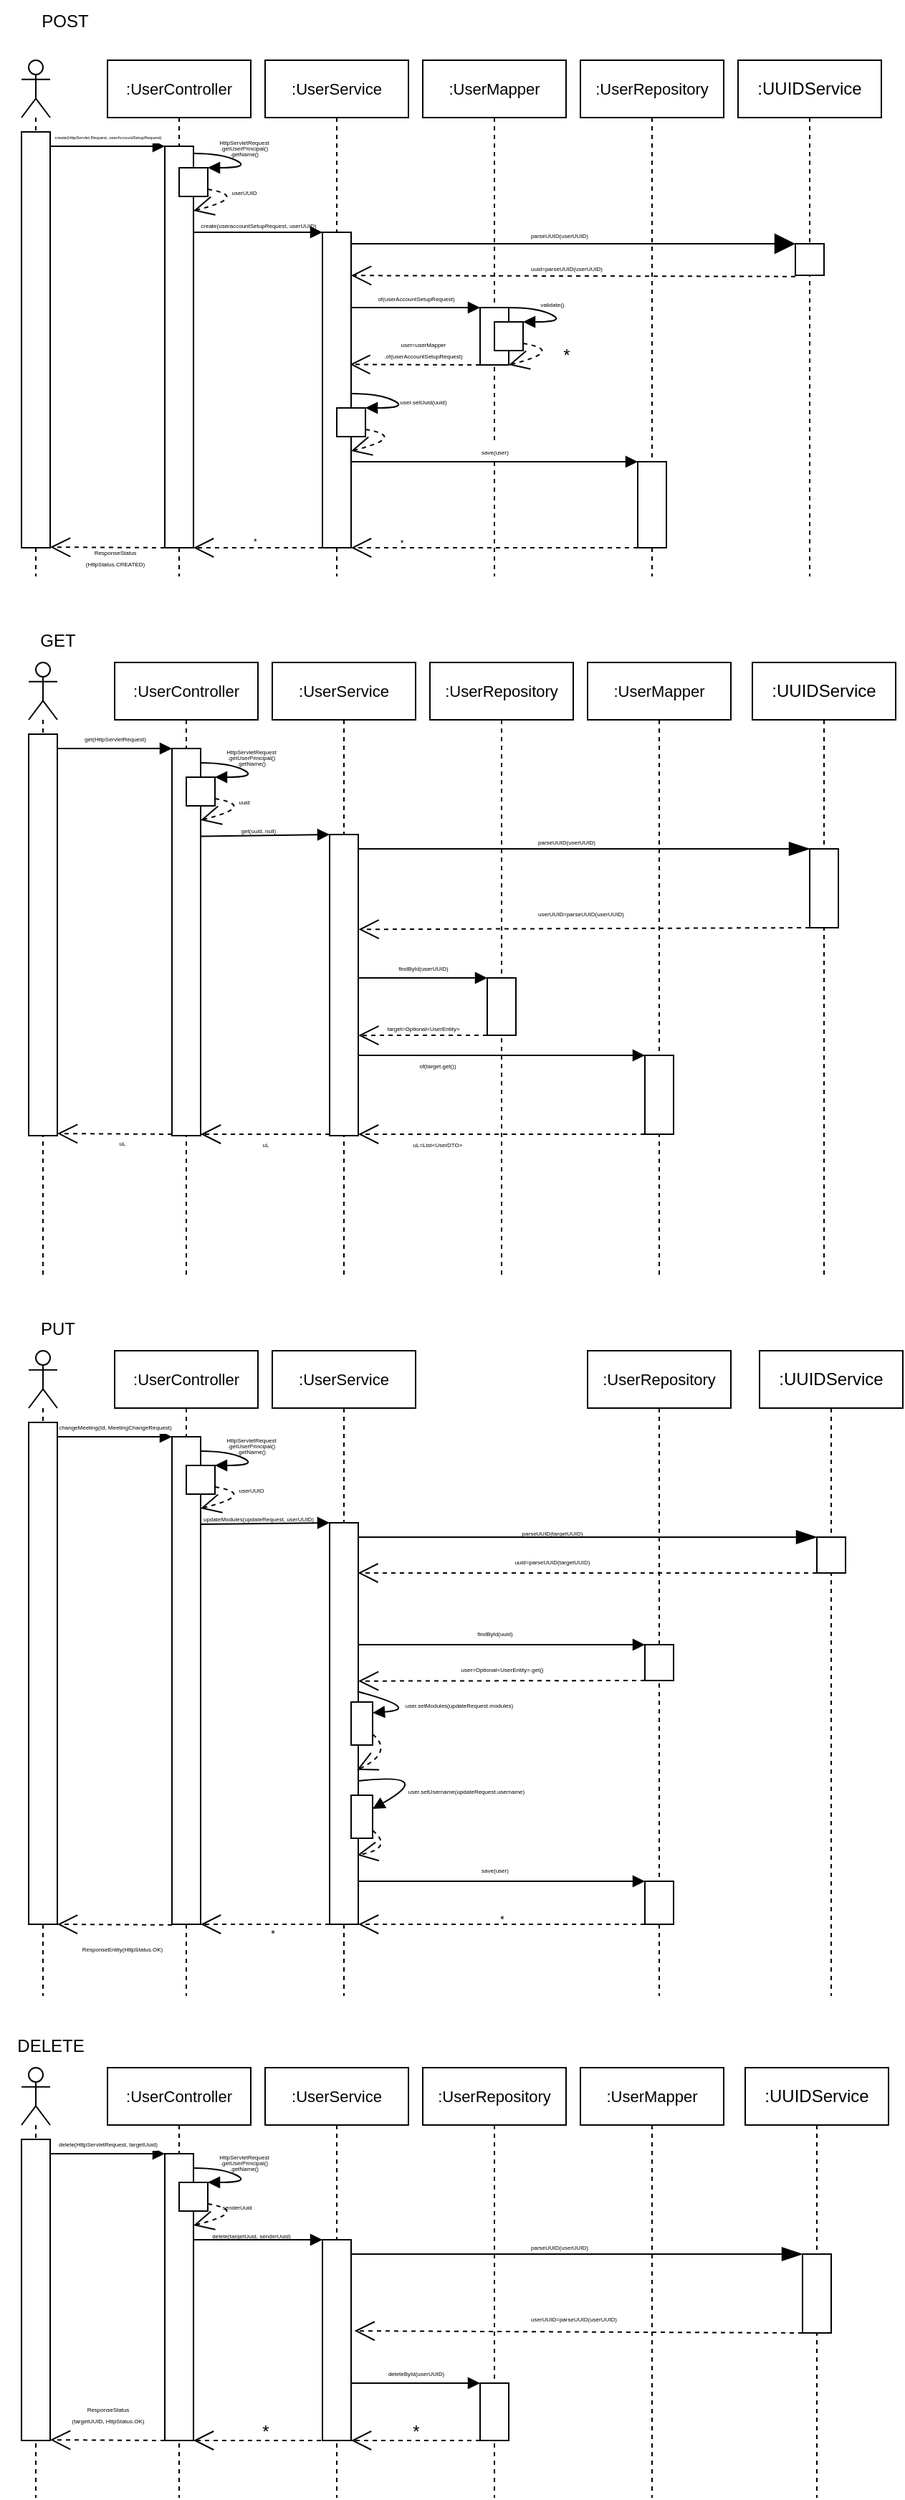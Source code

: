 <mxfile version="28.0.6">
  <diagram name="Seite-1" id="-wcmFSce6gZ3StUoQiGc">
    <mxGraphModel dx="634" dy="345" grid="1" gridSize="10" guides="1" tooltips="1" connect="1" arrows="1" fold="1" page="1" pageScale="1" pageWidth="850" pageHeight="1100" math="0" shadow="0">
      <root>
        <mxCell id="0" />
        <mxCell id="1" parent="0" />
        <mxCell id="-OGjeIsqo9JkBF1w5ieS-208" value="" style="shape=umlLifeline;perimeter=lifelinePerimeter;whiteSpace=wrap;html=1;container=1;dropTarget=0;collapsible=0;recursiveResize=0;outlineConnect=0;portConstraint=eastwest;newEdgeStyle={&quot;curved&quot;:0,&quot;rounded&quot;:0};participant=umlActor;" vertex="1" parent="1">
          <mxGeometry x="15" y="70" width="20" height="360" as="geometry" />
        </mxCell>
        <mxCell id="-OGjeIsqo9JkBF1w5ieS-209" value="" style="html=1;whiteSpace=wrap;" vertex="1" parent="1">
          <mxGeometry x="15" y="120" width="20" height="290" as="geometry" />
        </mxCell>
        <mxCell id="-OGjeIsqo9JkBF1w5ieS-210" value="&lt;font style=&quot;font-size: 3px;&quot;&gt;create(HttpServlet,Request, userAccountSetupRequest)&lt;/font&gt;" style="html=1;verticalAlign=bottom;endArrow=block;curved=0;rounded=0;" edge="1" parent="1">
          <mxGeometry width="80" relative="1" as="geometry">
            <mxPoint x="35" y="130" as="sourcePoint" />
            <mxPoint x="115" y="130" as="targetPoint" />
            <mxPoint as="offset" />
          </mxGeometry>
        </mxCell>
        <mxCell id="-OGjeIsqo9JkBF1w5ieS-211" value="&lt;font style=&quot;font-size: 11px;&quot;&gt;:UserController&lt;/font&gt;" style="shape=umlLifeline;perimeter=lifelinePerimeter;whiteSpace=wrap;html=1;container=1;dropTarget=0;collapsible=0;recursiveResize=0;outlineConnect=0;portConstraint=eastwest;newEdgeStyle={&quot;curved&quot;:0,&quot;rounded&quot;:0};" vertex="1" parent="1">
          <mxGeometry x="75" y="70" width="100" height="360" as="geometry" />
        </mxCell>
        <mxCell id="-OGjeIsqo9JkBF1w5ieS-212" value="" style="html=1;whiteSpace=wrap;" vertex="1" parent="1">
          <mxGeometry x="115" y="130" width="20" height="280" as="geometry" />
        </mxCell>
        <mxCell id="-OGjeIsqo9JkBF1w5ieS-213" value="&lt;span style=&quot;font-size: 11px;&quot;&gt;:UserService&lt;/span&gt;" style="shape=umlLifeline;perimeter=lifelinePerimeter;whiteSpace=wrap;html=1;container=1;dropTarget=0;collapsible=0;recursiveResize=0;outlineConnect=0;portConstraint=eastwest;newEdgeStyle={&quot;curved&quot;:0,&quot;rounded&quot;:0};" vertex="1" parent="1">
          <mxGeometry x="185" y="70" width="100" height="360" as="geometry" />
        </mxCell>
        <mxCell id="-OGjeIsqo9JkBF1w5ieS-214" value="&lt;font style=&quot;font-size: 11px;&quot;&gt;:UserRepository&lt;/font&gt;" style="shape=umlLifeline;perimeter=lifelinePerimeter;whiteSpace=wrap;html=1;container=1;dropTarget=0;collapsible=0;recursiveResize=0;outlineConnect=0;portConstraint=eastwest;newEdgeStyle={&quot;curved&quot;:0,&quot;rounded&quot;:0};" vertex="1" parent="1">
          <mxGeometry x="405" y="70" width="100" height="360" as="geometry" />
        </mxCell>
        <mxCell id="-OGjeIsqo9JkBF1w5ieS-215" value="&lt;font style=&quot;font-size: 11px;&quot;&gt;:UserMapper&lt;/font&gt;" style="shape=umlLifeline;perimeter=lifelinePerimeter;whiteSpace=wrap;html=1;container=1;dropTarget=0;collapsible=0;recursiveResize=0;outlineConnect=0;portConstraint=eastwest;newEdgeStyle={&quot;curved&quot;:0,&quot;rounded&quot;:0};" vertex="1" parent="1">
          <mxGeometry x="295" y="70" width="100" height="360" as="geometry" />
        </mxCell>
        <mxCell id="-OGjeIsqo9JkBF1w5ieS-216" value="" style="html=1;whiteSpace=wrap;" vertex="1" parent="1">
          <mxGeometry x="225" y="190" width="20" height="220" as="geometry" />
        </mxCell>
        <mxCell id="-OGjeIsqo9JkBF1w5ieS-218" value="" style="html=1;whiteSpace=wrap;" vertex="1" parent="1">
          <mxGeometry x="335" y="242.5" width="20" height="40" as="geometry" />
        </mxCell>
        <mxCell id="-OGjeIsqo9JkBF1w5ieS-219" value="&lt;font style=&quot;font-size: 4px;&quot;&gt;of(userAccountSetupRequest)&lt;/font&gt;" style="html=1;verticalAlign=bottom;endArrow=block;curved=0;rounded=0;entryX=0;entryY=0;entryDx=0;entryDy=0;" edge="1" parent="1">
          <mxGeometry width="80" relative="1" as="geometry">
            <mxPoint x="245" y="242.5" as="sourcePoint" />
            <mxPoint x="335" y="242.5" as="targetPoint" />
          </mxGeometry>
        </mxCell>
        <mxCell id="-OGjeIsqo9JkBF1w5ieS-220" value="" style="html=1;verticalAlign=bottom;endArrow=block;curved=1;rounded=0;entryX=1;entryY=0;entryDx=0;entryDy=0;" edge="1" parent="1" target="-OGjeIsqo9JkBF1w5ieS-222">
          <mxGeometry width="80" relative="1" as="geometry">
            <mxPoint x="355" y="242.5" as="sourcePoint" />
            <mxPoint x="435" y="242.5" as="targetPoint" />
            <Array as="points">
              <mxPoint x="375" y="242.5" />
              <mxPoint x="395" y="252.5" />
            </Array>
          </mxGeometry>
        </mxCell>
        <mxCell id="-OGjeIsqo9JkBF1w5ieS-221" value="&lt;font style=&quot;font-size: 4px;&quot;&gt;validate()&lt;/font&gt;" style="text;html=1;align=center;verticalAlign=middle;resizable=0;points=[];autosize=1;strokeColor=none;fillColor=none;" vertex="1" parent="1">
          <mxGeometry x="365" y="222.5" width="40" height="30" as="geometry" />
        </mxCell>
        <mxCell id="-OGjeIsqo9JkBF1w5ieS-222" value="" style="html=1;whiteSpace=wrap;" vertex="1" parent="1">
          <mxGeometry x="345" y="252.5" width="20" height="20" as="geometry" />
        </mxCell>
        <mxCell id="-OGjeIsqo9JkBF1w5ieS-223" value="" style="endArrow=open;dashed=1;endFill=0;endSize=12;html=1;rounded=0;exitX=1;exitY=0.75;exitDx=0;exitDy=0;entryX=1;entryY=1;entryDx=0;entryDy=0;curved=1;" edge="1" parent="1" source="-OGjeIsqo9JkBF1w5ieS-222" target="-OGjeIsqo9JkBF1w5ieS-218">
          <mxGeometry width="160" relative="1" as="geometry">
            <mxPoint x="225" y="322.5" as="sourcePoint" />
            <mxPoint x="385" y="322.5" as="targetPoint" />
            <Array as="points">
              <mxPoint x="395" y="272.5" />
            </Array>
          </mxGeometry>
        </mxCell>
        <mxCell id="-OGjeIsqo9JkBF1w5ieS-224" value="" style="endArrow=open;dashed=1;endFill=0;endSize=12;html=1;rounded=0;exitX=0;exitY=1;exitDx=0;exitDy=0;entryX=0.96;entryY=0.203;entryDx=0;entryDy=0;entryPerimeter=0;" edge="1" parent="1" source="-OGjeIsqo9JkBF1w5ieS-218">
          <mxGeometry width="160" relative="1" as="geometry">
            <mxPoint x="335" y="237.5" as="sourcePoint" />
            <mxPoint x="244.2" y="282.16" as="targetPoint" />
          </mxGeometry>
        </mxCell>
        <mxCell id="-OGjeIsqo9JkBF1w5ieS-225" value="&lt;div style=&quot;line-height: 60%;&quot;&gt;&lt;div&gt;&lt;font style=&quot;font-size: 4px; line-height: 60%;&quot;&gt;user=userMapper&lt;/font&gt;&lt;/div&gt;&lt;div&gt;&lt;font style=&quot;font-size: 4px; line-height: 60%;&quot;&gt;.of(userAccountSetupRequest&lt;/font&gt;&lt;font style=&quot;font-size: 4px; line-height: 60%;&quot;&gt;)&lt;/font&gt;&lt;/div&gt;&lt;/div&gt;" style="text;html=1;align=center;verticalAlign=middle;resizable=0;points=[];autosize=1;strokeColor=none;fillColor=none;" vertex="1" parent="1">
          <mxGeometry x="255" y="255" width="80" height="30" as="geometry" />
        </mxCell>
        <mxCell id="-OGjeIsqo9JkBF1w5ieS-226" value="" style="html=1;whiteSpace=wrap;" vertex="1" parent="1">
          <mxGeometry x="445" y="350" width="20" height="60" as="geometry" />
        </mxCell>
        <mxCell id="-OGjeIsqo9JkBF1w5ieS-227" value="" style="endArrow=open;dashed=1;endFill=0;endSize=12;html=1;rounded=0;exitX=0;exitY=1;exitDx=0;exitDy=0;entryX=1;entryY=1;entryDx=0;entryDy=0;" edge="1" parent="1">
          <mxGeometry width="160" relative="1" as="geometry">
            <mxPoint x="445" y="410" as="sourcePoint" />
            <mxPoint x="245" y="410" as="targetPoint" />
          </mxGeometry>
        </mxCell>
        <mxCell id="-OGjeIsqo9JkBF1w5ieS-230" value="" style="endArrow=open;dashed=1;endFill=0;endSize=12;html=1;rounded=0;entryX=1;entryY=1;entryDx=0;entryDy=0;" edge="1" parent="1">
          <mxGeometry width="160" relative="1" as="geometry">
            <mxPoint x="225" y="410" as="sourcePoint" />
            <mxPoint x="135" y="410" as="targetPoint" />
          </mxGeometry>
        </mxCell>
        <mxCell id="-OGjeIsqo9JkBF1w5ieS-231" value="" style="endArrow=open;dashed=1;endFill=0;endSize=12;html=1;rounded=0;entryX=1;entryY=1;entryDx=0;entryDy=0;" edge="1" parent="1">
          <mxGeometry width="160" relative="1" as="geometry">
            <mxPoint x="115" y="410" as="sourcePoint" />
            <mxPoint x="35" y="409.56" as="targetPoint" />
          </mxGeometry>
        </mxCell>
        <mxCell id="-OGjeIsqo9JkBF1w5ieS-232" value="*" style="text;html=1;align=center;verticalAlign=middle;resizable=0;points=[];autosize=1;strokeColor=none;fillColor=none;" vertex="1" parent="1">
          <mxGeometry x="380" y="260.5" width="30" height="30" as="geometry" />
        </mxCell>
        <mxCell id="-OGjeIsqo9JkBF1w5ieS-234" value="&lt;div style=&quot;line-height: 60%;&quot;&gt;&lt;font style=&quot;font-size: 4px; line-height: 60%;&quot;&gt;ResponseStatus&lt;/font&gt;&lt;div&gt;&lt;font style=&quot;font-size: 4px; line-height: 60%;&quot;&gt;(HttpStatus.CREATED)&lt;/font&gt;&lt;/div&gt;&lt;/div&gt;" style="text;html=1;align=center;verticalAlign=middle;resizable=0;points=[];autosize=1;strokeColor=none;fillColor=none;" vertex="1" parent="1">
          <mxGeometry x="50" y="400" width="60" height="30" as="geometry" />
        </mxCell>
        <mxCell id="-OGjeIsqo9JkBF1w5ieS-235" value="&lt;font style=&quot;font-size: 6px;&quot;&gt;*&lt;/font&gt;" style="text;html=1;align=center;verticalAlign=middle;resizable=0;points=[];autosize=1;strokeColor=none;fillColor=none;" vertex="1" parent="1">
          <mxGeometry x="265" y="390" width="30" height="30" as="geometry" />
        </mxCell>
        <mxCell id="-OGjeIsqo9JkBF1w5ieS-236" value="" style="shape=umlLifeline;perimeter=lifelinePerimeter;whiteSpace=wrap;html=1;container=1;dropTarget=0;collapsible=0;recursiveResize=0;outlineConnect=0;portConstraint=eastwest;newEdgeStyle={&quot;curved&quot;:0,&quot;rounded&quot;:0};participant=umlActor;" vertex="1" parent="1">
          <mxGeometry x="20" y="490" width="20" height="430" as="geometry" />
        </mxCell>
        <mxCell id="-OGjeIsqo9JkBF1w5ieS-237" value="" style="html=1;whiteSpace=wrap;" vertex="1" parent="1">
          <mxGeometry x="20" y="540" width="20" height="280" as="geometry" />
        </mxCell>
        <mxCell id="-OGjeIsqo9JkBF1w5ieS-238" value="&lt;font style=&quot;font-size: 4px;&quot;&gt;get(HttpServletRequest)&lt;/font&gt;" style="html=1;verticalAlign=bottom;endArrow=block;curved=0;rounded=0;" edge="1" parent="1">
          <mxGeometry width="80" relative="1" as="geometry">
            <mxPoint x="40" y="550" as="sourcePoint" />
            <mxPoint x="120" y="550" as="targetPoint" />
            <mxPoint as="offset" />
          </mxGeometry>
        </mxCell>
        <mxCell id="-OGjeIsqo9JkBF1w5ieS-239" value="&lt;font style=&quot;font-size: 11px;&quot;&gt;:UserController&lt;/font&gt;" style="shape=umlLifeline;perimeter=lifelinePerimeter;whiteSpace=wrap;html=1;container=1;dropTarget=0;collapsible=0;recursiveResize=0;outlineConnect=0;portConstraint=eastwest;newEdgeStyle={&quot;curved&quot;:0,&quot;rounded&quot;:0};" vertex="1" parent="1">
          <mxGeometry x="80" y="490" width="100" height="430" as="geometry" />
        </mxCell>
        <mxCell id="-OGjeIsqo9JkBF1w5ieS-240" value="" style="html=1;whiteSpace=wrap;" vertex="1" parent="1">
          <mxGeometry x="120" y="550" width="20" height="270" as="geometry" />
        </mxCell>
        <mxCell id="-OGjeIsqo9JkBF1w5ieS-241" value="&lt;font style=&quot;font-size: 11px;&quot;&gt;:UserService&lt;/font&gt;" style="shape=umlLifeline;perimeter=lifelinePerimeter;whiteSpace=wrap;html=1;container=1;dropTarget=0;collapsible=0;recursiveResize=0;outlineConnect=0;portConstraint=eastwest;newEdgeStyle={&quot;curved&quot;:0,&quot;rounded&quot;:0};" vertex="1" parent="1">
          <mxGeometry x="190" y="490" width="100" height="430" as="geometry" />
        </mxCell>
        <mxCell id="-OGjeIsqo9JkBF1w5ieS-242" value="&lt;font style=&quot;font-size: 11px;&quot;&gt;:UserMapper&lt;/font&gt;" style="shape=umlLifeline;perimeter=lifelinePerimeter;whiteSpace=wrap;html=1;container=1;dropTarget=0;collapsible=0;recursiveResize=0;outlineConnect=0;portConstraint=eastwest;newEdgeStyle={&quot;curved&quot;:0,&quot;rounded&quot;:0};" vertex="1" parent="1">
          <mxGeometry x="410" y="490" width="100" height="430" as="geometry" />
        </mxCell>
        <mxCell id="-OGjeIsqo9JkBF1w5ieS-243" value="&lt;font style=&quot;font-size: 11px;&quot;&gt;:UserRepository&lt;/font&gt;" style="shape=umlLifeline;perimeter=lifelinePerimeter;whiteSpace=wrap;html=1;container=1;dropTarget=0;collapsible=0;recursiveResize=0;outlineConnect=0;portConstraint=eastwest;newEdgeStyle={&quot;curved&quot;:0,&quot;rounded&quot;:0};" vertex="1" parent="1">
          <mxGeometry x="300" y="490" width="100" height="430" as="geometry" />
        </mxCell>
        <mxCell id="-OGjeIsqo9JkBF1w5ieS-244" value="" style="html=1;whiteSpace=wrap;" vertex="1" parent="1">
          <mxGeometry x="230" y="610" width="20" height="210" as="geometry" />
        </mxCell>
        <mxCell id="-OGjeIsqo9JkBF1w5ieS-245" value="" style="html=1;whiteSpace=wrap;" vertex="1" parent="1">
          <mxGeometry x="340" y="710" width="20" height="40" as="geometry" />
        </mxCell>
        <mxCell id="-OGjeIsqo9JkBF1w5ieS-246" value="&lt;div style=&quot;line-height: 60%;&quot;&gt;&lt;span style=&quot;font-size: 4px;&quot;&gt;findById(userUUID)&lt;/span&gt;&lt;/div&gt;" style="html=1;verticalAlign=bottom;endArrow=block;curved=0;rounded=0;entryX=0;entryY=0;entryDx=0;entryDy=0;" edge="1" parent="1">
          <mxGeometry width="80" relative="1" as="geometry">
            <mxPoint x="250" y="710" as="sourcePoint" />
            <mxPoint x="340" y="710" as="targetPoint" />
          </mxGeometry>
        </mxCell>
        <mxCell id="-OGjeIsqo9JkBF1w5ieS-247" value="" style="endArrow=open;dashed=1;endFill=0;endSize=12;html=1;rounded=0;exitX=0;exitY=1;exitDx=0;exitDy=0;entryX=1.008;entryY=0.667;entryDx=0;entryDy=0;entryPerimeter=0;" edge="1" parent="1" source="-OGjeIsqo9JkBF1w5ieS-245" target="-OGjeIsqo9JkBF1w5ieS-244">
          <mxGeometry width="160" relative="1" as="geometry">
            <mxPoint x="340" y="660" as="sourcePoint" />
            <mxPoint x="255" y="750" as="targetPoint" />
          </mxGeometry>
        </mxCell>
        <mxCell id="-OGjeIsqo9JkBF1w5ieS-248" value="&lt;div style=&quot;line-height: 60%;&quot;&gt;&lt;span style=&quot;font-size: 4px;&quot;&gt;target=Optional&amp;lt;UserEntity&amp;gt;&lt;/span&gt;&lt;/div&gt;" style="text;html=1;align=center;verticalAlign=middle;resizable=0;points=[];autosize=1;strokeColor=none;fillColor=none;" vertex="1" parent="1">
          <mxGeometry x="260" y="734" width="70" height="20" as="geometry" />
        </mxCell>
        <mxCell id="-OGjeIsqo9JkBF1w5ieS-249" value="" style="html=1;whiteSpace=wrap;" vertex="1" parent="1">
          <mxGeometry x="450" y="764" width="20" height="55" as="geometry" />
        </mxCell>
        <mxCell id="-OGjeIsqo9JkBF1w5ieS-250" value="" style="endArrow=open;dashed=1;endFill=0;endSize=12;html=1;rounded=0;exitX=0;exitY=1;exitDx=0;exitDy=0;entryX=1;entryY=1;entryDx=0;entryDy=0;" edge="1" parent="1" source="-OGjeIsqo9JkBF1w5ieS-249">
          <mxGeometry width="160" relative="1" as="geometry">
            <mxPoint x="230" y="779" as="sourcePoint" />
            <mxPoint x="250" y="819" as="targetPoint" />
          </mxGeometry>
        </mxCell>
        <mxCell id="-OGjeIsqo9JkBF1w5ieS-251" value="" style="html=1;verticalAlign=bottom;endArrow=block;curved=0;rounded=0;entryX=0;entryY=0;entryDx=0;entryDy=0;" edge="1" parent="1" target="-OGjeIsqo9JkBF1w5ieS-249">
          <mxGeometry width="80" relative="1" as="geometry">
            <mxPoint x="250" y="764" as="sourcePoint" />
            <mxPoint x="330" y="764" as="targetPoint" />
          </mxGeometry>
        </mxCell>
        <mxCell id="-OGjeIsqo9JkBF1w5ieS-252" value="&lt;font style=&quot;font-size: 4px;&quot;&gt;of(target.get())&lt;/font&gt;" style="text;html=1;align=center;verticalAlign=middle;resizable=0;points=[];autosize=1;strokeColor=none;fillColor=none;" vertex="1" parent="1">
          <mxGeometry x="280" y="754" width="50" height="30" as="geometry" />
        </mxCell>
        <mxCell id="-OGjeIsqo9JkBF1w5ieS-253" value="" style="endArrow=open;dashed=1;endFill=0;endSize=12;html=1;rounded=0;entryX=1;entryY=1;entryDx=0;entryDy=0;" edge="1" parent="1">
          <mxGeometry width="160" relative="1" as="geometry">
            <mxPoint x="230" y="819" as="sourcePoint" />
            <mxPoint x="140" y="819" as="targetPoint" />
          </mxGeometry>
        </mxCell>
        <mxCell id="-OGjeIsqo9JkBF1w5ieS-254" value="" style="endArrow=open;dashed=1;endFill=0;endSize=12;html=1;rounded=0;entryX=1;entryY=1;entryDx=0;entryDy=0;" edge="1" parent="1">
          <mxGeometry width="160" relative="1" as="geometry">
            <mxPoint x="120" y="819" as="sourcePoint" />
            <mxPoint x="40" y="818.56" as="targetPoint" />
          </mxGeometry>
        </mxCell>
        <mxCell id="-OGjeIsqo9JkBF1w5ieS-255" value="&lt;font style=&quot;font-size: 4px;&quot;&gt;uL&lt;/font&gt;" style="text;html=1;align=center;verticalAlign=middle;resizable=0;points=[];autosize=1;strokeColor=none;fillColor=none;" vertex="1" parent="1">
          <mxGeometry x="170" y="809" width="30" height="30" as="geometry" />
        </mxCell>
        <mxCell id="-OGjeIsqo9JkBF1w5ieS-256" value="&lt;div style=&quot;line-height: 60%;&quot;&gt;&lt;font style=&quot;font-size: 4px;&quot;&gt;uL&lt;/font&gt;&lt;/div&gt;" style="text;html=1;align=center;verticalAlign=middle;resizable=0;points=[];autosize=1;strokeColor=none;fillColor=none;" vertex="1" parent="1">
          <mxGeometry x="70" y="814" width="30" height="20" as="geometry" />
        </mxCell>
        <mxCell id="-OGjeIsqo9JkBF1w5ieS-257" value="&lt;font style=&quot;font-size: 4px;&quot;&gt;uL=List&amp;lt;UserDTO&amp;gt;&lt;/font&gt;" style="text;html=1;align=center;verticalAlign=middle;resizable=0;points=[];autosize=1;strokeColor=none;fillColor=none;" vertex="1" parent="1">
          <mxGeometry x="275" y="809" width="60" height="30" as="geometry" />
        </mxCell>
        <mxCell id="-OGjeIsqo9JkBF1w5ieS-258" value="GET" style="text;html=1;align=center;verticalAlign=middle;resizable=0;points=[];autosize=1;strokeColor=none;fillColor=none;" vertex="1" parent="1">
          <mxGeometry x="15" y="460" width="50" height="30" as="geometry" />
        </mxCell>
        <mxCell id="-OGjeIsqo9JkBF1w5ieS-259" value="" style="shape=umlLifeline;perimeter=lifelinePerimeter;whiteSpace=wrap;html=1;container=1;dropTarget=0;collapsible=0;recursiveResize=0;outlineConnect=0;portConstraint=eastwest;newEdgeStyle={&quot;curved&quot;:0,&quot;rounded&quot;:0};participant=umlActor;" vertex="1" parent="1">
          <mxGeometry x="20" y="970" width="20" height="450" as="geometry" />
        </mxCell>
        <mxCell id="-OGjeIsqo9JkBF1w5ieS-260" value="" style="html=1;whiteSpace=wrap;" vertex="1" parent="1">
          <mxGeometry x="20" y="1020" width="20" height="350" as="geometry" />
        </mxCell>
        <mxCell id="-OGjeIsqo9JkBF1w5ieS-261" value="&lt;font style=&quot;font-size: 4px;&quot;&gt;changeMeeting(Id, MeetingChangeRequest)&lt;/font&gt;" style="html=1;verticalAlign=bottom;endArrow=block;curved=0;rounded=0;" edge="1" parent="1">
          <mxGeometry width="80" relative="1" as="geometry">
            <mxPoint x="40" y="1030" as="sourcePoint" />
            <mxPoint x="120" y="1030" as="targetPoint" />
          </mxGeometry>
        </mxCell>
        <mxCell id="-OGjeIsqo9JkBF1w5ieS-262" value="&lt;font style=&quot;font-size: 11px;&quot;&gt;:UserController&lt;/font&gt;" style="shape=umlLifeline;perimeter=lifelinePerimeter;whiteSpace=wrap;html=1;container=1;dropTarget=0;collapsible=0;recursiveResize=0;outlineConnect=0;portConstraint=eastwest;newEdgeStyle={&quot;curved&quot;:0,&quot;rounded&quot;:0};" vertex="1" parent="1">
          <mxGeometry x="80" y="970" width="100" height="450" as="geometry" />
        </mxCell>
        <mxCell id="-OGjeIsqo9JkBF1w5ieS-263" value="" style="html=1;whiteSpace=wrap;" vertex="1" parent="1">
          <mxGeometry x="120" y="1030" width="20" height="340" as="geometry" />
        </mxCell>
        <mxCell id="-OGjeIsqo9JkBF1w5ieS-264" value="&lt;font style=&quot;font-size: 11px;&quot;&gt;:UserService&lt;/font&gt;" style="shape=umlLifeline;perimeter=lifelinePerimeter;whiteSpace=wrap;html=1;container=1;dropTarget=0;collapsible=0;recursiveResize=0;outlineConnect=0;portConstraint=eastwest;newEdgeStyle={&quot;curved&quot;:0,&quot;rounded&quot;:0};" vertex="1" parent="1">
          <mxGeometry x="190" y="970" width="100" height="450" as="geometry" />
        </mxCell>
        <mxCell id="-OGjeIsqo9JkBF1w5ieS-265" value="&lt;font style=&quot;font-size: 11px;&quot;&gt;:UserRepository&lt;/font&gt;" style="shape=umlLifeline;perimeter=lifelinePerimeter;whiteSpace=wrap;html=1;container=1;dropTarget=0;collapsible=0;recursiveResize=0;outlineConnect=0;portConstraint=eastwest;newEdgeStyle={&quot;curved&quot;:0,&quot;rounded&quot;:0};" vertex="1" parent="1">
          <mxGeometry x="410" y="970" width="100" height="450" as="geometry" />
        </mxCell>
        <mxCell id="-OGjeIsqo9JkBF1w5ieS-266" value="" style="html=1;whiteSpace=wrap;" vertex="1" parent="1">
          <mxGeometry x="230" y="1090" width="20" height="280" as="geometry" />
        </mxCell>
        <mxCell id="-OGjeIsqo9JkBF1w5ieS-268" value="" style="html=1;whiteSpace=wrap;" vertex="1" parent="1">
          <mxGeometry x="450" y="1340" width="20" height="30" as="geometry" />
        </mxCell>
        <mxCell id="-OGjeIsqo9JkBF1w5ieS-269" value="" style="endArrow=open;dashed=1;endFill=0;endSize=12;html=1;rounded=0;exitX=0;exitY=1;exitDx=0;exitDy=0;entryX=1;entryY=1;entryDx=0;entryDy=0;" edge="1" parent="1">
          <mxGeometry width="160" relative="1" as="geometry">
            <mxPoint x="450" y="1370.0" as="sourcePoint" />
            <mxPoint x="250" y="1370.0" as="targetPoint" />
            <Array as="points">
              <mxPoint x="355" y="1370" />
            </Array>
          </mxGeometry>
        </mxCell>
        <mxCell id="-OGjeIsqo9JkBF1w5ieS-270" value="" style="html=1;verticalAlign=bottom;endArrow=block;curved=0;rounded=0;entryX=0;entryY=0;entryDx=0;entryDy=0;exitX=0.986;exitY=0.893;exitDx=0;exitDy=0;exitPerimeter=0;" edge="1" parent="1" source="-OGjeIsqo9JkBF1w5ieS-266" target="-OGjeIsqo9JkBF1w5ieS-268">
          <mxGeometry width="80" relative="1" as="geometry">
            <mxPoint x="249.34" y="1338.3" as="sourcePoint" />
            <mxPoint x="330" y="1245" as="targetPoint" />
          </mxGeometry>
        </mxCell>
        <mxCell id="-OGjeIsqo9JkBF1w5ieS-271" value="&lt;font style=&quot;font-size: 4px;&quot;&gt;save(user)&lt;/font&gt;" style="text;html=1;align=center;verticalAlign=middle;resizable=0;points=[];autosize=1;strokeColor=none;fillColor=none;" vertex="1" parent="1">
          <mxGeometry x="325" y="1315" width="40" height="30" as="geometry" />
        </mxCell>
        <mxCell id="-OGjeIsqo9JkBF1w5ieS-272" value="" style="endArrow=open;dashed=1;endFill=0;endSize=12;html=1;rounded=0;entryX=1;entryY=1;entryDx=0;entryDy=0;" edge="1" parent="1">
          <mxGeometry width="160" relative="1" as="geometry">
            <mxPoint x="230" y="1370" as="sourcePoint" />
            <mxPoint x="140" y="1370" as="targetPoint" />
          </mxGeometry>
        </mxCell>
        <mxCell id="-OGjeIsqo9JkBF1w5ieS-273" value="" style="endArrow=open;dashed=1;endFill=0;endSize=12;html=1;rounded=0;entryX=1;entryY=1;entryDx=0;entryDy=0;" edge="1" parent="1">
          <mxGeometry width="160" relative="1" as="geometry">
            <mxPoint x="120" y="1370.44" as="sourcePoint" />
            <mxPoint x="40" y="1370" as="targetPoint" />
          </mxGeometry>
        </mxCell>
        <mxCell id="-OGjeIsqo9JkBF1w5ieS-274" value="PUT" style="text;html=1;align=center;verticalAlign=middle;resizable=0;points=[];autosize=1;strokeColor=none;fillColor=none;" vertex="1" parent="1">
          <mxGeometry x="15" y="940" width="50" height="30" as="geometry" />
        </mxCell>
        <mxCell id="-OGjeIsqo9JkBF1w5ieS-275" value="" style="html=1;whiteSpace=wrap;" vertex="1" parent="1">
          <mxGeometry x="450" y="1175" width="20" height="25" as="geometry" />
        </mxCell>
        <mxCell id="-OGjeIsqo9JkBF1w5ieS-276" value="" style="html=1;verticalAlign=bottom;endArrow=block;curved=0;rounded=0;entryX=0;entryY=0;entryDx=0;entryDy=0;" edge="1" parent="1" target="-OGjeIsqo9JkBF1w5ieS-275">
          <mxGeometry width="80" relative="1" as="geometry">
            <mxPoint x="250" y="1175" as="sourcePoint" />
            <mxPoint x="330" y="1175" as="targetPoint" />
          </mxGeometry>
        </mxCell>
        <mxCell id="-OGjeIsqo9JkBF1w5ieS-277" value="&lt;font style=&quot;font-size: 4px;&quot;&gt;findById(uuid)&lt;/font&gt;" style="text;html=1;align=center;verticalAlign=middle;resizable=0;points=[];autosize=1;strokeColor=none;fillColor=none;" vertex="1" parent="1">
          <mxGeometry x="320" y="1150" width="50" height="30" as="geometry" />
        </mxCell>
        <mxCell id="-OGjeIsqo9JkBF1w5ieS-278" value="&lt;font style=&quot;font-size: 4px;&quot;&gt;user=Optional&amp;lt;UserEntity&amp;gt;.get()&lt;/font&gt;" style="text;html=1;align=center;verticalAlign=middle;resizable=0;points=[];autosize=1;strokeColor=none;fillColor=none;" vertex="1" parent="1">
          <mxGeometry x="310" y="1175" width="80" height="30" as="geometry" />
        </mxCell>
        <mxCell id="-OGjeIsqo9JkBF1w5ieS-279" value="" style="endArrow=open;dashed=1;endFill=0;endSize=12;html=1;rounded=0;exitX=0;exitY=1;exitDx=0;exitDy=0;entryX=1;entryY=0.092;entryDx=0;entryDy=0;entryPerimeter=0;" edge="1" parent="1" source="-OGjeIsqo9JkBF1w5ieS-275">
          <mxGeometry width="160" relative="1" as="geometry">
            <mxPoint x="450" y="1200" as="sourcePoint" />
            <mxPoint x="250" y="1200.36" as="targetPoint" />
          </mxGeometry>
        </mxCell>
        <mxCell id="-OGjeIsqo9JkBF1w5ieS-280" value="" style="rounded=0;whiteSpace=wrap;html=1;" vertex="1" parent="1">
          <mxGeometry x="245" y="1215" width="15" height="30" as="geometry" />
        </mxCell>
        <mxCell id="-OGjeIsqo9JkBF1w5ieS-281" value="" style="html=1;verticalAlign=bottom;endArrow=block;curved=1;rounded=0;exitX=0.967;exitY=0.114;exitDx=0;exitDy=0;exitPerimeter=0;entryX=1;entryY=0.25;entryDx=0;entryDy=0;" edge="1" parent="1">
          <mxGeometry width="80" relative="1" as="geometry">
            <mxPoint x="249.34" y="1207.62" as="sourcePoint" />
            <mxPoint x="260" y="1222.5" as="targetPoint" />
            <Array as="points">
              <mxPoint x="295" y="1220" />
            </Array>
          </mxGeometry>
        </mxCell>
        <mxCell id="-OGjeIsqo9JkBF1w5ieS-282" value="" style="endArrow=open;dashed=1;endFill=0;endSize=12;html=1;rounded=0;exitX=1;exitY=0.75;exitDx=0;exitDy=0;entryX=0.95;entryY=0.28;entryDx=0;entryDy=0;curved=1;entryPerimeter=0;" edge="1" parent="1">
          <mxGeometry width="160" relative="1" as="geometry">
            <mxPoint x="260" y="1237.5" as="sourcePoint" />
            <mxPoint x="249" y="1262.4" as="targetPoint" />
            <Array as="points">
              <mxPoint x="275" y="1250" />
            </Array>
          </mxGeometry>
        </mxCell>
        <mxCell id="-OGjeIsqo9JkBF1w5ieS-283" value="" style="rounded=0;whiteSpace=wrap;html=1;" vertex="1" parent="1">
          <mxGeometry x="245" y="1280" width="15" height="30" as="geometry" />
        </mxCell>
        <mxCell id="-OGjeIsqo9JkBF1w5ieS-284" value="" style="html=1;verticalAlign=bottom;endArrow=block;curved=1;rounded=0;exitX=1;exitY=0.303;exitDx=0;exitDy=0;exitPerimeter=0;entryX=1;entryY=0.25;entryDx=0;entryDy=0;" edge="1" parent="1">
          <mxGeometry width="80" relative="1" as="geometry">
            <mxPoint x="250" y="1269.99" as="sourcePoint" />
            <mxPoint x="260" y="1289.5" as="targetPoint" />
            <Array as="points">
              <mxPoint x="305" y="1264" />
            </Array>
          </mxGeometry>
        </mxCell>
        <mxCell id="-OGjeIsqo9JkBF1w5ieS-285" value="" style="endArrow=open;dashed=1;endFill=0;endSize=12;html=1;rounded=0;exitX=1;exitY=0.75;exitDx=0;exitDy=0;entryX=0.967;entryY=0.46;entryDx=0;entryDy=0;curved=1;entryPerimeter=0;" edge="1" parent="1">
          <mxGeometry width="160" relative="1" as="geometry">
            <mxPoint x="260" y="1304.5" as="sourcePoint" />
            <mxPoint x="249.34" y="1321.8" as="targetPoint" />
            <Array as="points">
              <mxPoint x="275" y="1317" />
            </Array>
          </mxGeometry>
        </mxCell>
        <mxCell id="-OGjeIsqo9JkBF1w5ieS-286" value="&lt;font style=&quot;font-size: 7px;&quot;&gt;*&lt;/font&gt;" style="text;html=1;align=center;verticalAlign=middle;resizable=0;points=[];autosize=1;strokeColor=none;fillColor=none;" vertex="1" parent="1">
          <mxGeometry x="335" y="1350" width="30" height="30" as="geometry" />
        </mxCell>
        <mxCell id="-OGjeIsqo9JkBF1w5ieS-287" value="&lt;font style=&quot;font-size: 4px;&quot;&gt;user.setModules(updateRequest.modules)&lt;/font&gt;" style="text;html=1;align=center;verticalAlign=middle;resizable=0;points=[];autosize=1;strokeColor=none;fillColor=none;" vertex="1" parent="1">
          <mxGeometry x="270" y="1200" width="100" height="30" as="geometry" />
        </mxCell>
        <mxCell id="-OGjeIsqo9JkBF1w5ieS-288" value="&lt;font style=&quot;font-size: 4px;&quot;&gt;user.setUsername(updateRequest.username)&lt;/font&gt;" style="text;html=1;align=center;verticalAlign=middle;resizable=0;points=[];autosize=1;strokeColor=none;fillColor=none;" vertex="1" parent="1">
          <mxGeometry x="275" y="1260" width="100" height="30" as="geometry" />
        </mxCell>
        <mxCell id="-OGjeIsqo9JkBF1w5ieS-289" value="&lt;font style=&quot;font-size: 7px;&quot;&gt;*&lt;/font&gt;" style="text;html=1;align=center;verticalAlign=middle;resizable=0;points=[];autosize=1;strokeColor=none;fillColor=none;" vertex="1" parent="1">
          <mxGeometry x="175" y="1360" width="30" height="30" as="geometry" />
        </mxCell>
        <mxCell id="-OGjeIsqo9JkBF1w5ieS-290" value="&lt;font style=&quot;font-size: 4px;&quot;&gt;ResponseEntity(HttpStatus.OK)&lt;/font&gt;" style="text;html=1;align=center;verticalAlign=middle;resizable=0;points=[];autosize=1;strokeColor=none;fillColor=none;" vertex="1" parent="1">
          <mxGeometry x="45" y="1370.44" width="80" height="30" as="geometry" />
        </mxCell>
        <mxCell id="-OGjeIsqo9JkBF1w5ieS-291" value="" style="html=1;verticalAlign=bottom;endArrow=block;curved=1;rounded=0;entryX=1;entryY=0;entryDx=0;entryDy=0;" edge="1" parent="1" target="-OGjeIsqo9JkBF1w5ieS-292">
          <mxGeometry width="80" relative="1" as="geometry">
            <mxPoint x="140" y="560" as="sourcePoint" />
            <mxPoint x="220" y="560" as="targetPoint" />
            <Array as="points">
              <mxPoint x="160" y="560" />
              <mxPoint x="180" y="570" />
            </Array>
          </mxGeometry>
        </mxCell>
        <mxCell id="-OGjeIsqo9JkBF1w5ieS-292" value="" style="html=1;whiteSpace=wrap;" vertex="1" parent="1">
          <mxGeometry x="130" y="570" width="20" height="20" as="geometry" />
        </mxCell>
        <mxCell id="-OGjeIsqo9JkBF1w5ieS-293" value="" style="endArrow=open;dashed=1;endFill=0;endSize=12;html=1;rounded=0;exitX=1;exitY=0.75;exitDx=0;exitDy=0;entryX=1;entryY=1;entryDx=0;entryDy=0;curved=1;" edge="1" parent="1" source="-OGjeIsqo9JkBF1w5ieS-292">
          <mxGeometry width="160" relative="1" as="geometry">
            <mxPoint x="10" y="640" as="sourcePoint" />
            <mxPoint x="140" y="600" as="targetPoint" />
            <Array as="points">
              <mxPoint x="180" y="590" />
            </Array>
          </mxGeometry>
        </mxCell>
        <mxCell id="-OGjeIsqo9JkBF1w5ieS-294" value="&lt;div style=&quot;line-height: 30%;&quot;&gt;&lt;font style=&quot;line-height: 30%; font-size: 4px;&quot;&gt;HttpServletRequest&lt;/font&gt;&lt;div&gt;&lt;font style=&quot;line-height: 30%; font-size: 4px;&quot;&gt;.getUserPrincipal()&lt;/font&gt;&lt;/div&gt;&lt;div&gt;&lt;font style=&quot;line-height: 30%; font-size: 4px;&quot;&gt;.getName()&lt;/font&gt;&lt;/div&gt;&lt;/div&gt;" style="text;html=1;align=center;verticalAlign=middle;resizable=0;points=[];autosize=1;strokeColor=none;fillColor=none;" vertex="1" parent="1">
          <mxGeometry x="145" y="540" width="60" height="30" as="geometry" />
        </mxCell>
        <mxCell id="-OGjeIsqo9JkBF1w5ieS-295" value="&lt;font style=&quot;font-size: 4px;&quot;&gt;uuid&lt;/font&gt;" style="text;html=1;align=center;verticalAlign=middle;resizable=0;points=[];autosize=1;strokeColor=none;fillColor=none;" vertex="1" parent="1">
          <mxGeometry x="155" y="570" width="30" height="30" as="geometry" />
        </mxCell>
        <mxCell id="-OGjeIsqo9JkBF1w5ieS-296" value="" style="html=1;verticalAlign=bottom;endArrow=block;curved=0;rounded=0;entryX=0;entryY=0;entryDx=0;entryDy=0;exitX=1.016;exitY=0.227;exitDx=0;exitDy=0;exitPerimeter=0;" edge="1" parent="1" source="-OGjeIsqo9JkBF1w5ieS-240" target="-OGjeIsqo9JkBF1w5ieS-244">
          <mxGeometry width="80" relative="1" as="geometry">
            <mxPoint x="140" y="614.87" as="sourcePoint" />
            <mxPoint x="220" y="614.87" as="targetPoint" />
            <mxPoint as="offset" />
          </mxGeometry>
        </mxCell>
        <mxCell id="-OGjeIsqo9JkBF1w5ieS-297" value="&lt;font style=&quot;font-size: 4px;&quot;&gt;get(uuid, null)&lt;/font&gt;" style="text;html=1;align=center;verticalAlign=middle;resizable=0;points=[];autosize=1;strokeColor=none;fillColor=none;" vertex="1" parent="1">
          <mxGeometry x="155" y="590" width="50" height="30" as="geometry" />
        </mxCell>
        <mxCell id="-OGjeIsqo9JkBF1w5ieS-298" value="POST" style="text;html=1;align=center;verticalAlign=middle;resizable=0;points=[];autosize=1;strokeColor=none;fillColor=none;" vertex="1" parent="1">
          <mxGeometry x="15" y="28" width="60" height="30" as="geometry" />
        </mxCell>
        <mxCell id="-OGjeIsqo9JkBF1w5ieS-299" value="" style="html=1;verticalAlign=bottom;endArrow=block;curved=1;rounded=0;entryX=1;entryY=0;entryDx=0;entryDy=0;" edge="1" parent="1" target="-OGjeIsqo9JkBF1w5ieS-300">
          <mxGeometry width="80" relative="1" as="geometry">
            <mxPoint x="135" y="135" as="sourcePoint" />
            <mxPoint x="215" y="135" as="targetPoint" />
            <Array as="points">
              <mxPoint x="155" y="135" />
              <mxPoint x="175" y="145" />
            </Array>
          </mxGeometry>
        </mxCell>
        <mxCell id="-OGjeIsqo9JkBF1w5ieS-300" value="" style="html=1;whiteSpace=wrap;" vertex="1" parent="1">
          <mxGeometry x="125" y="145" width="20" height="20" as="geometry" />
        </mxCell>
        <mxCell id="-OGjeIsqo9JkBF1w5ieS-301" value="" style="endArrow=open;dashed=1;endFill=0;endSize=12;html=1;rounded=0;exitX=1;exitY=0.75;exitDx=0;exitDy=0;entryX=1;entryY=1;entryDx=0;entryDy=0;curved=1;" edge="1" parent="1" source="-OGjeIsqo9JkBF1w5ieS-300">
          <mxGeometry width="160" relative="1" as="geometry">
            <mxPoint x="5" y="215" as="sourcePoint" />
            <mxPoint x="135" y="175" as="targetPoint" />
            <Array as="points">
              <mxPoint x="175" y="165" />
            </Array>
          </mxGeometry>
        </mxCell>
        <mxCell id="-OGjeIsqo9JkBF1w5ieS-302" value="&lt;div style=&quot;line-height: 30%;&quot;&gt;&lt;font style=&quot;line-height: 30%; font-size: 4px;&quot;&gt;HttpServletRequest&lt;/font&gt;&lt;div&gt;&lt;font style=&quot;line-height: 30%; font-size: 4px;&quot;&gt;.getUserPrincipal()&lt;/font&gt;&lt;/div&gt;&lt;div&gt;&lt;font style=&quot;line-height: 30%; font-size: 4px;&quot;&gt;.getName()&lt;/font&gt;&lt;/div&gt;&lt;/div&gt;" style="text;html=1;align=center;verticalAlign=middle;resizable=0;points=[];autosize=1;strokeColor=none;fillColor=none;" vertex="1" parent="1">
          <mxGeometry x="140" y="115" width="60" height="30" as="geometry" />
        </mxCell>
        <mxCell id="-OGjeIsqo9JkBF1w5ieS-303" value="&lt;font style=&quot;font-size: 4px;&quot;&gt;userUUID&lt;/font&gt;" style="text;html=1;align=center;verticalAlign=middle;resizable=0;points=[];autosize=1;strokeColor=none;fillColor=none;" vertex="1" parent="1">
          <mxGeometry x="150" y="145" width="40" height="30" as="geometry" />
        </mxCell>
        <mxCell id="-OGjeIsqo9JkBF1w5ieS-306" value="" style="html=1;verticalAlign=bottom;endArrow=block;curved=0;rounded=0;entryX=0;entryY=0;entryDx=0;entryDy=0;" edge="1" parent="1">
          <mxGeometry width="80" relative="1" as="geometry">
            <mxPoint x="135" y="190" as="sourcePoint" />
            <mxPoint x="225" y="190" as="targetPoint" />
          </mxGeometry>
        </mxCell>
        <mxCell id="-OGjeIsqo9JkBF1w5ieS-307" value="&lt;font style=&quot;font-size: 4px;&quot;&gt;create(useraccountSetupRequest, userUUID)&lt;/font&gt;" style="text;html=1;align=center;verticalAlign=middle;resizable=0;points=[];autosize=1;strokeColor=none;fillColor=none;" vertex="1" parent="1">
          <mxGeometry x="130" y="168" width="100" height="30" as="geometry" />
        </mxCell>
        <mxCell id="-OGjeIsqo9JkBF1w5ieS-311" value="&lt;font style=&quot;font-size: 4px;&quot;&gt;save(user)&lt;/font&gt;" style="html=1;verticalAlign=bottom;endArrow=block;curved=0;rounded=0;entryX=0;entryY=0;entryDx=0;entryDy=0;" edge="1" parent="1" target="-OGjeIsqo9JkBF1w5ieS-226">
          <mxGeometry width="80" relative="1" as="geometry">
            <mxPoint x="245" y="350" as="sourcePoint" />
            <mxPoint x="400" y="350" as="targetPoint" />
          </mxGeometry>
        </mxCell>
        <mxCell id="-OGjeIsqo9JkBF1w5ieS-312" value="&lt;font style=&quot;font-size: 6px;&quot;&gt;*&lt;/font&gt;" style="text;whiteSpace=wrap;html=1;" vertex="1" parent="1">
          <mxGeometry x="175" y="390" width="40" height="40" as="geometry" />
        </mxCell>
        <mxCell id="-OGjeIsqo9JkBF1w5ieS-323" value=":UUIDService" style="shape=umlLifeline;perimeter=lifelinePerimeter;whiteSpace=wrap;html=1;container=1;dropTarget=0;collapsible=0;recursiveResize=0;outlineConnect=0;portConstraint=eastwest;newEdgeStyle={&quot;curved&quot;:0,&quot;rounded&quot;:0};" vertex="1" parent="1">
          <mxGeometry x="515" y="70" width="100" height="360" as="geometry" />
        </mxCell>
        <mxCell id="-OGjeIsqo9JkBF1w5ieS-324" value="" style="endArrow=block;endFill=1;endSize=12;html=1;rounded=0;entryX=0;entryY=0;entryDx=0;entryDy=0;" edge="1" parent="1" target="-OGjeIsqo9JkBF1w5ieS-325">
          <mxGeometry width="160" relative="1" as="geometry">
            <mxPoint x="245" y="198" as="sourcePoint" />
            <mxPoint x="405" y="198" as="targetPoint" />
          </mxGeometry>
        </mxCell>
        <mxCell id="-OGjeIsqo9JkBF1w5ieS-325" value="" style="html=1;whiteSpace=wrap;" vertex="1" parent="1">
          <mxGeometry x="555" y="198" width="20" height="22" as="geometry" />
        </mxCell>
        <mxCell id="-OGjeIsqo9JkBF1w5ieS-326" value="&lt;font style=&quot;font-size: 4px;&quot;&gt;parseUUID(userUUID)&lt;/font&gt;" style="text;html=1;align=center;verticalAlign=middle;resizable=0;points=[];autosize=1;strokeColor=none;fillColor=none;" vertex="1" parent="1">
          <mxGeometry x="360" y="175" width="60" height="30" as="geometry" />
        </mxCell>
        <mxCell id="-OGjeIsqo9JkBF1w5ieS-327" value="" style="endArrow=open;dashed=1;endFill=0;endSize=12;html=1;rounded=0;exitX=0;exitY=1;exitDx=0;exitDy=0;entryX=1;entryY=0.137;entryDx=0;entryDy=0;entryPerimeter=0;" edge="1" parent="1" target="-OGjeIsqo9JkBF1w5ieS-216">
          <mxGeometry width="160" relative="1" as="geometry">
            <mxPoint x="555" y="220.84" as="sourcePoint" />
            <mxPoint x="464.2" y="220" as="targetPoint" />
          </mxGeometry>
        </mxCell>
        <mxCell id="-OGjeIsqo9JkBF1w5ieS-328" value="&lt;font style=&quot;font-size: 4px;&quot;&gt;uuid=parseUUID(userUUID)&lt;/font&gt;" style="text;html=1;align=center;verticalAlign=middle;resizable=0;points=[];autosize=1;strokeColor=none;fillColor=none;" vertex="1" parent="1">
          <mxGeometry x="360" y="198" width="70" height="30" as="geometry" />
        </mxCell>
        <mxCell id="-OGjeIsqo9JkBF1w5ieS-330" value="" style="html=1;verticalAlign=bottom;endArrow=block;curved=1;rounded=0;entryX=1;entryY=0;entryDx=0;entryDy=0;" edge="1" parent="1" target="-OGjeIsqo9JkBF1w5ieS-331">
          <mxGeometry width="80" relative="1" as="geometry">
            <mxPoint x="245" y="302.5" as="sourcePoint" />
            <mxPoint x="325" y="302.5" as="targetPoint" />
            <Array as="points">
              <mxPoint x="265" y="302.5" />
              <mxPoint x="285" y="312.5" />
            </Array>
          </mxGeometry>
        </mxCell>
        <mxCell id="-OGjeIsqo9JkBF1w5ieS-331" value="" style="html=1;whiteSpace=wrap;" vertex="1" parent="1">
          <mxGeometry x="235" y="312.5" width="20" height="20" as="geometry" />
        </mxCell>
        <mxCell id="-OGjeIsqo9JkBF1w5ieS-332" value="" style="endArrow=open;dashed=1;endFill=0;endSize=12;html=1;rounded=0;exitX=1;exitY=0.75;exitDx=0;exitDy=0;entryX=1;entryY=1;entryDx=0;entryDy=0;curved=1;" edge="1" parent="1" source="-OGjeIsqo9JkBF1w5ieS-331">
          <mxGeometry width="160" relative="1" as="geometry">
            <mxPoint x="115" y="382.5" as="sourcePoint" />
            <mxPoint x="245" y="342.5" as="targetPoint" />
            <Array as="points">
              <mxPoint x="285" y="332.5" />
            </Array>
          </mxGeometry>
        </mxCell>
        <mxCell id="-OGjeIsqo9JkBF1w5ieS-333" value="&lt;font style=&quot;font-size: 4px;&quot;&gt;user.setUuid(uuid)&lt;/font&gt;" style="text;html=1;align=center;verticalAlign=middle;resizable=0;points=[];autosize=1;strokeColor=none;fillColor=none;" vertex="1" parent="1">
          <mxGeometry x="265" y="290.5" width="60" height="30" as="geometry" />
        </mxCell>
        <mxCell id="-OGjeIsqo9JkBF1w5ieS-335" value=":UUIDService" style="shape=umlLifeline;perimeter=lifelinePerimeter;whiteSpace=wrap;html=1;container=1;dropTarget=0;collapsible=0;recursiveResize=0;outlineConnect=0;portConstraint=eastwest;newEdgeStyle={&quot;curved&quot;:0,&quot;rounded&quot;:0};" vertex="1" parent="1">
          <mxGeometry x="525" y="490" width="100" height="430" as="geometry" />
        </mxCell>
        <mxCell id="-OGjeIsqo9JkBF1w5ieS-336" value="" style="endArrow=blockThin;endFill=1;endSize=12;html=1;rounded=0;entryX=0;entryY=0;entryDx=0;entryDy=0;" edge="1" parent="1" target="-OGjeIsqo9JkBF1w5ieS-337">
          <mxGeometry width="160" relative="1" as="geometry">
            <mxPoint x="250" y="620" as="sourcePoint" />
            <mxPoint x="405" y="620" as="targetPoint" />
          </mxGeometry>
        </mxCell>
        <mxCell id="-OGjeIsqo9JkBF1w5ieS-337" value="" style="html=1;whiteSpace=wrap;" vertex="1" parent="1">
          <mxGeometry x="565" y="620" width="20" height="55" as="geometry" />
        </mxCell>
        <mxCell id="-OGjeIsqo9JkBF1w5ieS-338" value="" style="endArrow=open;dashed=1;endFill=0;endSize=12;html=1;rounded=0;exitX=0;exitY=1;exitDx=0;exitDy=0;entryX=1.013;entryY=0.315;entryDx=0;entryDy=0;entryPerimeter=0;" edge="1" parent="1" target="-OGjeIsqo9JkBF1w5ieS-244">
          <mxGeometry width="160" relative="1" as="geometry">
            <mxPoint x="565" y="675" as="sourcePoint" />
            <mxPoint x="475" y="675" as="targetPoint" />
          </mxGeometry>
        </mxCell>
        <mxCell id="-OGjeIsqo9JkBF1w5ieS-339" value="&lt;font style=&quot;font-size: 4px;&quot;&gt;userUUID=&lt;font&gt;parseUUID(userUUID)&lt;/font&gt;&lt;/font&gt;" style="text;html=1;align=center;verticalAlign=middle;resizable=0;points=[];autosize=1;strokeColor=none;fillColor=none;" vertex="1" parent="1">
          <mxGeometry x="365" y="648" width="80" height="30" as="geometry" />
        </mxCell>
        <mxCell id="-OGjeIsqo9JkBF1w5ieS-340" value="&lt;font style=&quot;font-size: 4px;&quot;&gt;parseUUID(userUUID)&lt;/font&gt;" style="text;html=1;align=center;verticalAlign=middle;resizable=0;points=[];autosize=1;strokeColor=none;fillColor=none;" vertex="1" parent="1">
          <mxGeometry x="365" y="598" width="60" height="30" as="geometry" />
        </mxCell>
        <mxCell id="-OGjeIsqo9JkBF1w5ieS-341" value=":UUIDService" style="shape=umlLifeline;perimeter=lifelinePerimeter;whiteSpace=wrap;html=1;container=1;dropTarget=0;collapsible=0;recursiveResize=0;outlineConnect=0;portConstraint=eastwest;newEdgeStyle={&quot;curved&quot;:0,&quot;rounded&quot;:0};" vertex="1" parent="1">
          <mxGeometry x="530" y="970" width="100" height="450" as="geometry" />
        </mxCell>
        <mxCell id="-OGjeIsqo9JkBF1w5ieS-342" value="" style="endArrow=blockThin;endFill=1;endSize=12;html=1;rounded=0;entryX=0;entryY=0;entryDx=0;entryDy=0;" edge="1" parent="1" target="-OGjeIsqo9JkBF1w5ieS-343">
          <mxGeometry width="160" relative="1" as="geometry">
            <mxPoint x="250" y="1100" as="sourcePoint" />
            <mxPoint x="400" y="1100" as="targetPoint" />
          </mxGeometry>
        </mxCell>
        <mxCell id="-OGjeIsqo9JkBF1w5ieS-343" value="" style="html=1;whiteSpace=wrap;" vertex="1" parent="1">
          <mxGeometry x="570" y="1100" width="20" height="25" as="geometry" />
        </mxCell>
        <mxCell id="-OGjeIsqo9JkBF1w5ieS-344" value="" style="endArrow=open;dashed=1;endFill=0;endSize=12;html=1;rounded=0;exitX=0;exitY=1;exitDx=0;exitDy=0;entryX=0.983;entryY=0.125;entryDx=0;entryDy=0;entryPerimeter=0;" edge="1" parent="1" target="-OGjeIsqo9JkBF1w5ieS-266">
          <mxGeometry width="160" relative="1" as="geometry">
            <mxPoint x="570" y="1125" as="sourcePoint" />
            <mxPoint x="370" y="1125.36" as="targetPoint" />
          </mxGeometry>
        </mxCell>
        <mxCell id="-OGjeIsqo9JkBF1w5ieS-345" value="&lt;font style=&quot;font-size: 4px;&quot;&gt;parseUUID(targetUUID)&lt;/font&gt;" style="text;html=1;align=center;verticalAlign=middle;resizable=0;points=[];autosize=1;strokeColor=none;fillColor=none;" vertex="1" parent="1">
          <mxGeometry x="350" y="1080" width="70" height="30" as="geometry" />
        </mxCell>
        <mxCell id="-OGjeIsqo9JkBF1w5ieS-346" value="&lt;font style=&quot;font-size: 4px;&quot;&gt;uuid=parseUUID(targetUUID)&lt;/font&gt;" style="text;html=1;align=center;verticalAlign=middle;resizable=0;points=[];autosize=1;strokeColor=none;fillColor=none;" vertex="1" parent="1">
          <mxGeometry x="345" y="1100" width="80" height="30" as="geometry" />
        </mxCell>
        <mxCell id="-OGjeIsqo9JkBF1w5ieS-347" value="" style="html=1;verticalAlign=bottom;endArrow=block;curved=1;rounded=0;entryX=1;entryY=0;entryDx=0;entryDy=0;" edge="1" parent="1" target="-OGjeIsqo9JkBF1w5ieS-348">
          <mxGeometry width="80" relative="1" as="geometry">
            <mxPoint x="140" y="1040" as="sourcePoint" />
            <mxPoint x="220" y="1040" as="targetPoint" />
            <Array as="points">
              <mxPoint x="160" y="1040" />
              <mxPoint x="180" y="1050" />
            </Array>
          </mxGeometry>
        </mxCell>
        <mxCell id="-OGjeIsqo9JkBF1w5ieS-348" value="" style="html=1;whiteSpace=wrap;" vertex="1" parent="1">
          <mxGeometry x="130" y="1050" width="20" height="20" as="geometry" />
        </mxCell>
        <mxCell id="-OGjeIsqo9JkBF1w5ieS-349" value="" style="endArrow=open;dashed=1;endFill=0;endSize=12;html=1;rounded=0;exitX=1;exitY=0.75;exitDx=0;exitDy=0;entryX=1;entryY=1;entryDx=0;entryDy=0;curved=1;" edge="1" parent="1" source="-OGjeIsqo9JkBF1w5ieS-348">
          <mxGeometry width="160" relative="1" as="geometry">
            <mxPoint x="10" y="1120" as="sourcePoint" />
            <mxPoint x="140" y="1080" as="targetPoint" />
            <Array as="points">
              <mxPoint x="180" y="1070" />
            </Array>
          </mxGeometry>
        </mxCell>
        <mxCell id="-OGjeIsqo9JkBF1w5ieS-350" value="&lt;div style=&quot;line-height: 30%;&quot;&gt;&lt;font style=&quot;line-height: 30%; font-size: 4px;&quot;&gt;HttpServletRequest&lt;/font&gt;&lt;div&gt;&lt;font style=&quot;line-height: 30%; font-size: 4px;&quot;&gt;.getUserPrincipal()&lt;/font&gt;&lt;/div&gt;&lt;div&gt;&lt;font style=&quot;line-height: 30%; font-size: 4px;&quot;&gt;.getName()&lt;/font&gt;&lt;/div&gt;&lt;/div&gt;" style="text;html=1;align=center;verticalAlign=middle;resizable=0;points=[];autosize=1;strokeColor=none;fillColor=none;" vertex="1" parent="1">
          <mxGeometry x="145" y="1020" width="60" height="30" as="geometry" />
        </mxCell>
        <mxCell id="-OGjeIsqo9JkBF1w5ieS-351" value="&lt;font style=&quot;font-size: 4px;&quot;&gt;userUUID&lt;/font&gt;" style="text;html=1;align=center;verticalAlign=middle;resizable=0;points=[];autosize=1;strokeColor=none;fillColor=none;" vertex="1" parent="1">
          <mxGeometry x="155" y="1050" width="40" height="30" as="geometry" />
        </mxCell>
        <mxCell id="-OGjeIsqo9JkBF1w5ieS-352" value="" style="html=1;verticalAlign=bottom;endArrow=block;curved=0;rounded=0;entryX=0;entryY=0;entryDx=0;entryDy=0;exitX=1.016;exitY=0.227;exitDx=0;exitDy=0;exitPerimeter=0;" edge="1" parent="1">
          <mxGeometry width="80" relative="1" as="geometry">
            <mxPoint x="140" y="1091" as="sourcePoint" />
            <mxPoint x="230" y="1090" as="targetPoint" />
            <mxPoint as="offset" />
          </mxGeometry>
        </mxCell>
        <mxCell id="-OGjeIsqo9JkBF1w5ieS-353" value="&lt;font style=&quot;font-size: 4px;&quot;&gt;updateModules(updateRequest, userUUID)&lt;/font&gt;" style="text;html=1;align=center;verticalAlign=middle;resizable=0;points=[];autosize=1;strokeColor=none;fillColor=none;" vertex="1" parent="1">
          <mxGeometry x="130" y="1070" width="100" height="30" as="geometry" />
        </mxCell>
        <mxCell id="-OGjeIsqo9JkBF1w5ieS-361" value="" style="shape=umlLifeline;perimeter=lifelinePerimeter;whiteSpace=wrap;html=1;container=1;dropTarget=0;collapsible=0;recursiveResize=0;outlineConnect=0;portConstraint=eastwest;newEdgeStyle={&quot;curved&quot;:0,&quot;rounded&quot;:0};participant=umlActor;" vertex="1" parent="1">
          <mxGeometry x="15" y="1470" width="20" height="300" as="geometry" />
        </mxCell>
        <mxCell id="-OGjeIsqo9JkBF1w5ieS-362" value="" style="html=1;whiteSpace=wrap;" vertex="1" parent="1">
          <mxGeometry x="15" y="1520" width="20" height="210" as="geometry" />
        </mxCell>
        <mxCell id="-OGjeIsqo9JkBF1w5ieS-363" value="&lt;font style=&quot;font-size: 4px;&quot;&gt;delete(HttpServletRequest, targetUuid)&lt;/font&gt;" style="html=1;verticalAlign=bottom;endArrow=block;curved=0;rounded=0;" edge="1" parent="1">
          <mxGeometry width="80" relative="1" as="geometry">
            <mxPoint x="35" y="1530" as="sourcePoint" />
            <mxPoint x="115" y="1530" as="targetPoint" />
            <mxPoint as="offset" />
          </mxGeometry>
        </mxCell>
        <mxCell id="-OGjeIsqo9JkBF1w5ieS-364" value="&lt;font style=&quot;font-size: 11px;&quot;&gt;:UserController&lt;/font&gt;" style="shape=umlLifeline;perimeter=lifelinePerimeter;whiteSpace=wrap;html=1;container=1;dropTarget=0;collapsible=0;recursiveResize=0;outlineConnect=0;portConstraint=eastwest;newEdgeStyle={&quot;curved&quot;:0,&quot;rounded&quot;:0};" vertex="1" parent="1">
          <mxGeometry x="75" y="1470" width="100" height="300" as="geometry" />
        </mxCell>
        <mxCell id="-OGjeIsqo9JkBF1w5ieS-365" value="" style="html=1;whiteSpace=wrap;" vertex="1" parent="1">
          <mxGeometry x="115" y="1530" width="20" height="200" as="geometry" />
        </mxCell>
        <mxCell id="-OGjeIsqo9JkBF1w5ieS-366" value="&lt;font style=&quot;font-size: 11px;&quot;&gt;:UserService&lt;/font&gt;" style="shape=umlLifeline;perimeter=lifelinePerimeter;whiteSpace=wrap;html=1;container=1;dropTarget=0;collapsible=0;recursiveResize=0;outlineConnect=0;portConstraint=eastwest;newEdgeStyle={&quot;curved&quot;:0,&quot;rounded&quot;:0};" vertex="1" parent="1">
          <mxGeometry x="185" y="1470" width="100" height="300" as="geometry" />
        </mxCell>
        <mxCell id="-OGjeIsqo9JkBF1w5ieS-367" value="&lt;font style=&quot;font-size: 11px;&quot;&gt;:UserMapper&lt;/font&gt;" style="shape=umlLifeline;perimeter=lifelinePerimeter;whiteSpace=wrap;html=1;container=1;dropTarget=0;collapsible=0;recursiveResize=0;outlineConnect=0;portConstraint=eastwest;newEdgeStyle={&quot;curved&quot;:0,&quot;rounded&quot;:0};" vertex="1" parent="1">
          <mxGeometry x="405" y="1470" width="100" height="300" as="geometry" />
        </mxCell>
        <mxCell id="-OGjeIsqo9JkBF1w5ieS-368" value="&lt;font style=&quot;font-size: 11px;&quot;&gt;:UserRepository&lt;/font&gt;" style="shape=umlLifeline;perimeter=lifelinePerimeter;whiteSpace=wrap;html=1;container=1;dropTarget=0;collapsible=0;recursiveResize=0;outlineConnect=0;portConstraint=eastwest;newEdgeStyle={&quot;curved&quot;:0,&quot;rounded&quot;:0};" vertex="1" parent="1">
          <mxGeometry x="295" y="1470" width="100" height="300" as="geometry" />
        </mxCell>
        <mxCell id="-OGjeIsqo9JkBF1w5ieS-369" value="" style="html=1;whiteSpace=wrap;" vertex="1" parent="1">
          <mxGeometry x="225" y="1590" width="20" height="140" as="geometry" />
        </mxCell>
        <mxCell id="-OGjeIsqo9JkBF1w5ieS-370" value="" style="html=1;whiteSpace=wrap;" vertex="1" parent="1">
          <mxGeometry x="335" y="1690" width="20" height="40" as="geometry" />
        </mxCell>
        <mxCell id="-OGjeIsqo9JkBF1w5ieS-371" value="&lt;div style=&quot;line-height: 60%;&quot;&gt;&lt;span style=&quot;font-size: 4px;&quot;&gt;deleteById(userUUID)&lt;/span&gt;&lt;/div&gt;" style="html=1;verticalAlign=bottom;endArrow=block;curved=0;rounded=0;entryX=0;entryY=0;entryDx=0;entryDy=0;" edge="1" parent="1">
          <mxGeometry width="80" relative="1" as="geometry">
            <mxPoint x="245" y="1690" as="sourcePoint" />
            <mxPoint x="335" y="1690" as="targetPoint" />
          </mxGeometry>
        </mxCell>
        <mxCell id="-OGjeIsqo9JkBF1w5ieS-372" value="" style="endArrow=open;dashed=1;endFill=0;endSize=12;html=1;rounded=0;exitX=0;exitY=1;exitDx=0;exitDy=0;entryX=1;entryY=1;entryDx=0;entryDy=0;" edge="1" parent="1" source="-OGjeIsqo9JkBF1w5ieS-370" target="-OGjeIsqo9JkBF1w5ieS-369">
          <mxGeometry width="160" relative="1" as="geometry">
            <mxPoint x="335" y="1640" as="sourcePoint" />
            <mxPoint x="250" y="1730" as="targetPoint" />
          </mxGeometry>
        </mxCell>
        <mxCell id="-OGjeIsqo9JkBF1w5ieS-373" value="*" style="text;html=1;align=center;verticalAlign=middle;resizable=0;points=[];autosize=1;strokeColor=none;fillColor=none;" vertex="1" parent="1">
          <mxGeometry x="275" y="1709" width="30" height="30" as="geometry" />
        </mxCell>
        <mxCell id="-OGjeIsqo9JkBF1w5ieS-378" value="" style="endArrow=open;dashed=1;endFill=0;endSize=12;html=1;rounded=0;entryX=1;entryY=1;entryDx=0;entryDy=0;" edge="1" parent="1" target="-OGjeIsqo9JkBF1w5ieS-365">
          <mxGeometry width="160" relative="1" as="geometry">
            <mxPoint x="230" y="1730" as="sourcePoint" />
            <mxPoint x="140" y="1730" as="targetPoint" />
          </mxGeometry>
        </mxCell>
        <mxCell id="-OGjeIsqo9JkBF1w5ieS-379" value="" style="endArrow=open;dashed=1;endFill=0;endSize=12;html=1;rounded=0;entryX=1;entryY=1;entryDx=0;entryDy=0;" edge="1" parent="1">
          <mxGeometry width="160" relative="1" as="geometry">
            <mxPoint x="115" y="1730" as="sourcePoint" />
            <mxPoint x="35" y="1729.56" as="targetPoint" />
          </mxGeometry>
        </mxCell>
        <mxCell id="-OGjeIsqo9JkBF1w5ieS-380" value="*" style="text;html=1;align=center;verticalAlign=middle;resizable=0;points=[];autosize=1;strokeColor=none;fillColor=none;" vertex="1" parent="1">
          <mxGeometry x="170" y="1709" width="30" height="30" as="geometry" />
        </mxCell>
        <mxCell id="-OGjeIsqo9JkBF1w5ieS-383" value="DELETE" style="text;html=1;align=center;verticalAlign=middle;resizable=0;points=[];autosize=1;strokeColor=none;fillColor=none;" vertex="1" parent="1">
          <mxGeometry y="1440" width="70" height="30" as="geometry" />
        </mxCell>
        <mxCell id="-OGjeIsqo9JkBF1w5ieS-384" value="" style="html=1;verticalAlign=bottom;endArrow=block;curved=1;rounded=0;entryX=1;entryY=0;entryDx=0;entryDy=0;" edge="1" parent="1" target="-OGjeIsqo9JkBF1w5ieS-385">
          <mxGeometry width="80" relative="1" as="geometry">
            <mxPoint x="135" y="1540" as="sourcePoint" />
            <mxPoint x="215" y="1540" as="targetPoint" />
            <Array as="points">
              <mxPoint x="155" y="1540" />
              <mxPoint x="175" y="1550" />
            </Array>
          </mxGeometry>
        </mxCell>
        <mxCell id="-OGjeIsqo9JkBF1w5ieS-385" value="" style="html=1;whiteSpace=wrap;" vertex="1" parent="1">
          <mxGeometry x="125" y="1550" width="20" height="20" as="geometry" />
        </mxCell>
        <mxCell id="-OGjeIsqo9JkBF1w5ieS-386" value="" style="endArrow=open;dashed=1;endFill=0;endSize=12;html=1;rounded=0;exitX=1;exitY=0.75;exitDx=0;exitDy=0;entryX=1;entryY=1;entryDx=0;entryDy=0;curved=1;" edge="1" parent="1" source="-OGjeIsqo9JkBF1w5ieS-385">
          <mxGeometry width="160" relative="1" as="geometry">
            <mxPoint x="5" y="1620" as="sourcePoint" />
            <mxPoint x="135" y="1580" as="targetPoint" />
            <Array as="points">
              <mxPoint x="175" y="1570" />
            </Array>
          </mxGeometry>
        </mxCell>
        <mxCell id="-OGjeIsqo9JkBF1w5ieS-387" value="&lt;div style=&quot;line-height: 30%;&quot;&gt;&lt;font style=&quot;line-height: 30%; font-size: 4px;&quot;&gt;HttpServletRequest&lt;/font&gt;&lt;div&gt;&lt;font style=&quot;line-height: 30%; font-size: 4px;&quot;&gt;.getUserPrincipal()&lt;/font&gt;&lt;/div&gt;&lt;div&gt;&lt;font style=&quot;line-height: 30%; font-size: 4px;&quot;&gt;.getName()&lt;/font&gt;&lt;/div&gt;&lt;/div&gt;" style="text;html=1;align=center;verticalAlign=middle;resizable=0;points=[];autosize=1;strokeColor=none;fillColor=none;" vertex="1" parent="1">
          <mxGeometry x="140" y="1520" width="60" height="30" as="geometry" />
        </mxCell>
        <mxCell id="-OGjeIsqo9JkBF1w5ieS-388" value="&lt;font style=&quot;font-size: 4px;&quot;&gt;senderUuid&lt;/font&gt;" style="text;html=1;align=center;verticalAlign=middle;resizable=0;points=[];autosize=1;strokeColor=none;fillColor=none;" vertex="1" parent="1">
          <mxGeometry x="145" y="1550" width="40" height="30" as="geometry" />
        </mxCell>
        <mxCell id="-OGjeIsqo9JkBF1w5ieS-389" value="" style="html=1;verticalAlign=bottom;endArrow=block;curved=0;rounded=0;entryX=0;entryY=0;entryDx=0;entryDy=0;exitX=-0.001;exitY=0.667;exitDx=0;exitDy=0;exitPerimeter=0;" edge="1" parent="1" source="-OGjeIsqo9JkBF1w5ieS-390" target="-OGjeIsqo9JkBF1w5ieS-369">
          <mxGeometry width="80" relative="1" as="geometry">
            <mxPoint x="135" y="1594.87" as="sourcePoint" />
            <mxPoint x="215" y="1594.87" as="targetPoint" />
            <mxPoint as="offset" />
          </mxGeometry>
        </mxCell>
        <mxCell id="-OGjeIsqo9JkBF1w5ieS-390" value="&lt;font style=&quot;font-size: 4px;&quot;&gt;delete(targetUuid, senderUuid)&lt;/font&gt;" style="text;html=1;align=center;verticalAlign=middle;resizable=0;points=[];autosize=1;strokeColor=none;fillColor=none;" vertex="1" parent="1">
          <mxGeometry x="135" y="1570" width="80" height="30" as="geometry" />
        </mxCell>
        <mxCell id="-OGjeIsqo9JkBF1w5ieS-391" value=":UUIDService" style="shape=umlLifeline;perimeter=lifelinePerimeter;whiteSpace=wrap;html=1;container=1;dropTarget=0;collapsible=0;recursiveResize=0;outlineConnect=0;portConstraint=eastwest;newEdgeStyle={&quot;curved&quot;:0,&quot;rounded&quot;:0};" vertex="1" parent="1">
          <mxGeometry x="520" y="1470" width="100" height="300" as="geometry" />
        </mxCell>
        <mxCell id="-OGjeIsqo9JkBF1w5ieS-392" value="" style="endArrow=blockThin;endFill=1;endSize=12;html=1;rounded=0;entryX=0;entryY=0;entryDx=0;entryDy=0;" edge="1" parent="1" target="-OGjeIsqo9JkBF1w5ieS-393">
          <mxGeometry width="160" relative="1" as="geometry">
            <mxPoint x="245" y="1600" as="sourcePoint" />
            <mxPoint x="400" y="1600" as="targetPoint" />
          </mxGeometry>
        </mxCell>
        <mxCell id="-OGjeIsqo9JkBF1w5ieS-393" value="" style="html=1;whiteSpace=wrap;" vertex="1" parent="1">
          <mxGeometry x="560" y="1600" width="20" height="55" as="geometry" />
        </mxCell>
        <mxCell id="-OGjeIsqo9JkBF1w5ieS-394" value="" style="endArrow=open;dashed=1;endFill=0;endSize=12;html=1;rounded=0;exitX=0;exitY=1;exitDx=0;exitDy=0;entryX=1.117;entryY=0.454;entryDx=0;entryDy=0;entryPerimeter=0;" edge="1" parent="1" target="-OGjeIsqo9JkBF1w5ieS-369">
          <mxGeometry width="160" relative="1" as="geometry">
            <mxPoint x="560" y="1655" as="sourcePoint" />
            <mxPoint x="470" y="1655" as="targetPoint" />
          </mxGeometry>
        </mxCell>
        <mxCell id="-OGjeIsqo9JkBF1w5ieS-395" value="&lt;font style=&quot;font-size: 4px;&quot;&gt;userUUID=&lt;font&gt;parseUUID(userUUID)&lt;/font&gt;&lt;/font&gt;" style="text;html=1;align=center;verticalAlign=middle;resizable=0;points=[];autosize=1;strokeColor=none;fillColor=none;" vertex="1" parent="1">
          <mxGeometry x="360" y="1628" width="80" height="30" as="geometry" />
        </mxCell>
        <mxCell id="-OGjeIsqo9JkBF1w5ieS-396" value="&lt;font style=&quot;font-size: 4px;&quot;&gt;parseUUID(userUUID)&lt;/font&gt;" style="text;html=1;align=center;verticalAlign=middle;resizable=0;points=[];autosize=1;strokeColor=none;fillColor=none;" vertex="1" parent="1">
          <mxGeometry x="360" y="1578" width="60" height="30" as="geometry" />
        </mxCell>
        <mxCell id="-OGjeIsqo9JkBF1w5ieS-397" value="&lt;div style=&quot;line-height: 60%;&quot;&gt;&lt;font style=&quot;font-size: 4px; line-height: 60%;&quot;&gt;ResponseStatus&lt;/font&gt;&lt;div&gt;&lt;font style=&quot;font-size: 4px; line-height: 60%;&quot;&gt;(targetUUID, HttpStatus.OK)&lt;/font&gt;&lt;/div&gt;&lt;/div&gt;" style="text;html=1;align=center;verticalAlign=middle;resizable=0;points=[];autosize=1;strokeColor=none;fillColor=none;" vertex="1" parent="1">
          <mxGeometry x="40" y="1695" width="70" height="30" as="geometry" />
        </mxCell>
      </root>
    </mxGraphModel>
  </diagram>
</mxfile>
